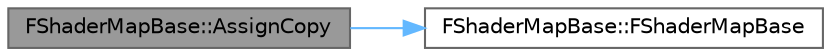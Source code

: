 digraph "FShaderMapBase::AssignCopy"
{
 // INTERACTIVE_SVG=YES
 // LATEX_PDF_SIZE
  bgcolor="transparent";
  edge [fontname=Helvetica,fontsize=10,labelfontname=Helvetica,labelfontsize=10];
  node [fontname=Helvetica,fontsize=10,shape=box,height=0.2,width=0.4];
  rankdir="LR";
  Node1 [id="Node000001",label="FShaderMapBase::AssignCopy",height=0.2,width=0.4,color="gray40", fillcolor="grey60", style="filled", fontcolor="black",tooltip=" "];
  Node1 -> Node2 [id="edge1_Node000001_Node000002",color="steelblue1",style="solid",tooltip=" "];
  Node2 [id="Node000002",label="FShaderMapBase::FShaderMapBase",height=0.2,width=0.4,color="grey40", fillcolor="white", style="filled",URL="$d2/df4/classFShaderMapBase.html#a6f5ced21a9b23be041471ccd1bed9ad6",tooltip=" "];
}
